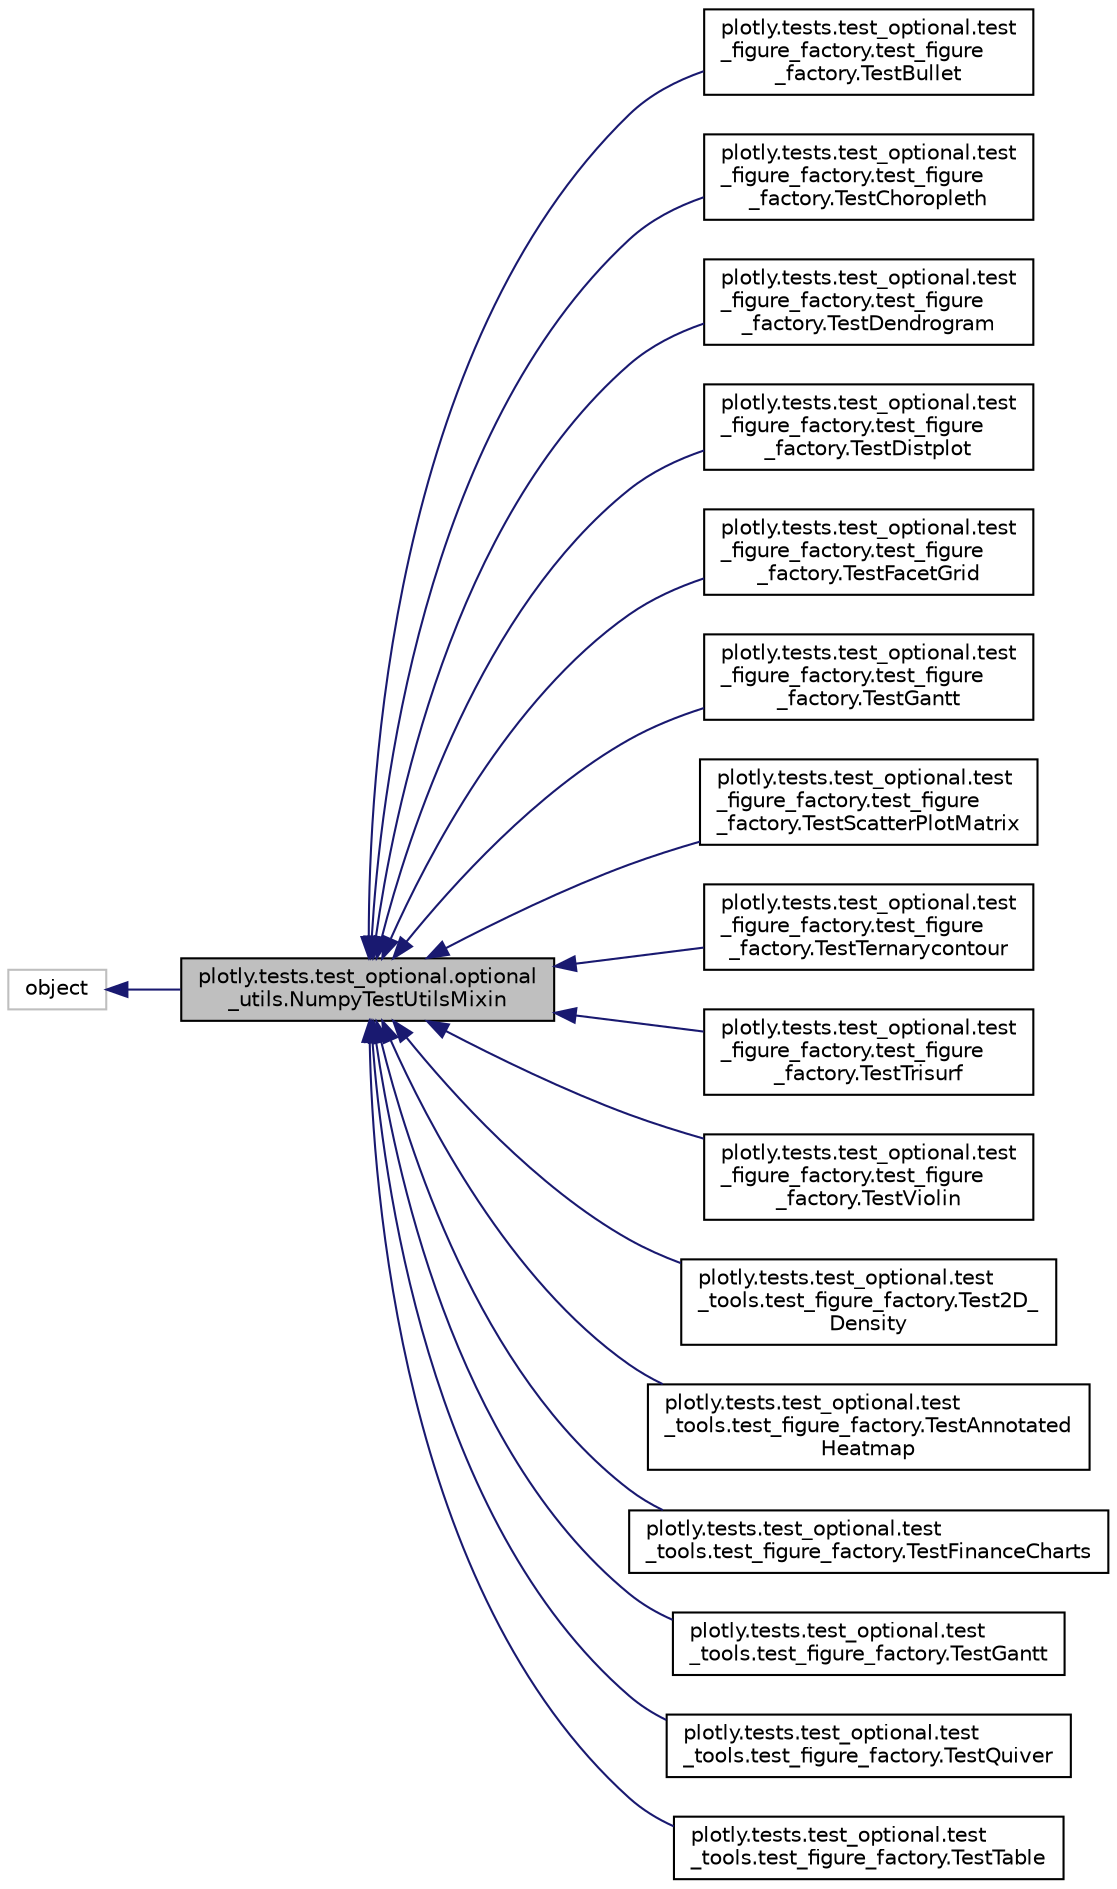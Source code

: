 digraph "plotly.tests.test_optional.optional_utils.NumpyTestUtilsMixin"
{
 // LATEX_PDF_SIZE
  edge [fontname="Helvetica",fontsize="10",labelfontname="Helvetica",labelfontsize="10"];
  node [fontname="Helvetica",fontsize="10",shape=record];
  rankdir="LR";
  Node1 [label="plotly.tests.test_optional.optional\l_utils.NumpyTestUtilsMixin",height=0.2,width=0.4,color="black", fillcolor="grey75", style="filled", fontcolor="black",tooltip=" "];
  Node2 -> Node1 [dir="back",color="midnightblue",fontsize="10",style="solid",fontname="Helvetica"];
  Node2 [label="object",height=0.2,width=0.4,color="grey75", fillcolor="white", style="filled",tooltip=" "];
  Node1 -> Node3 [dir="back",color="midnightblue",fontsize="10",style="solid",fontname="Helvetica"];
  Node3 [label="plotly.tests.test_optional.test\l_figure_factory.test_figure\l_factory.TestBullet",height=0.2,width=0.4,color="black", fillcolor="white", style="filled",URL="$classplotly_1_1tests_1_1test__optional_1_1test__figure__factory_1_1test__figure__factory_1_1_test_bullet.html",tooltip=" "];
  Node1 -> Node4 [dir="back",color="midnightblue",fontsize="10",style="solid",fontname="Helvetica"];
  Node4 [label="plotly.tests.test_optional.test\l_figure_factory.test_figure\l_factory.TestChoropleth",height=0.2,width=0.4,color="black", fillcolor="white", style="filled",URL="$classplotly_1_1tests_1_1test__optional_1_1test__figure__factory_1_1test__figure__factory_1_1_test_choropleth.html",tooltip=" "];
  Node1 -> Node5 [dir="back",color="midnightblue",fontsize="10",style="solid",fontname="Helvetica"];
  Node5 [label="plotly.tests.test_optional.test\l_figure_factory.test_figure\l_factory.TestDendrogram",height=0.2,width=0.4,color="black", fillcolor="white", style="filled",URL="$classplotly_1_1tests_1_1test__optional_1_1test__figure__factory_1_1test__figure__factory_1_1_test_dendrogram.html",tooltip=" "];
  Node1 -> Node6 [dir="back",color="midnightblue",fontsize="10",style="solid",fontname="Helvetica"];
  Node6 [label="plotly.tests.test_optional.test\l_figure_factory.test_figure\l_factory.TestDistplot",height=0.2,width=0.4,color="black", fillcolor="white", style="filled",URL="$classplotly_1_1tests_1_1test__optional_1_1test__figure__factory_1_1test__figure__factory_1_1_test_distplot.html",tooltip=" "];
  Node1 -> Node7 [dir="back",color="midnightblue",fontsize="10",style="solid",fontname="Helvetica"];
  Node7 [label="plotly.tests.test_optional.test\l_figure_factory.test_figure\l_factory.TestFacetGrid",height=0.2,width=0.4,color="black", fillcolor="white", style="filled",URL="$classplotly_1_1tests_1_1test__optional_1_1test__figure__factory_1_1test__figure__factory_1_1_test_facet_grid.html",tooltip=" "];
  Node1 -> Node8 [dir="back",color="midnightblue",fontsize="10",style="solid",fontname="Helvetica"];
  Node8 [label="plotly.tests.test_optional.test\l_figure_factory.test_figure\l_factory.TestGantt",height=0.2,width=0.4,color="black", fillcolor="white", style="filled",URL="$classplotly_1_1tests_1_1test__optional_1_1test__figure__factory_1_1test__figure__factory_1_1_test_gantt.html",tooltip=" "];
  Node1 -> Node9 [dir="back",color="midnightblue",fontsize="10",style="solid",fontname="Helvetica"];
  Node9 [label="plotly.tests.test_optional.test\l_figure_factory.test_figure\l_factory.TestScatterPlotMatrix",height=0.2,width=0.4,color="black", fillcolor="white", style="filled",URL="$classplotly_1_1tests_1_1test__optional_1_1test__figure__factory_1_1test__figure__factory_1_1_test_scatter_plot_matrix.html",tooltip=" "];
  Node1 -> Node10 [dir="back",color="midnightblue",fontsize="10",style="solid",fontname="Helvetica"];
  Node10 [label="plotly.tests.test_optional.test\l_figure_factory.test_figure\l_factory.TestTernarycontour",height=0.2,width=0.4,color="black", fillcolor="white", style="filled",URL="$classplotly_1_1tests_1_1test__optional_1_1test__figure__factory_1_1test__figure__factory_1_1_test_ternarycontour.html",tooltip=" "];
  Node1 -> Node11 [dir="back",color="midnightblue",fontsize="10",style="solid",fontname="Helvetica"];
  Node11 [label="plotly.tests.test_optional.test\l_figure_factory.test_figure\l_factory.TestTrisurf",height=0.2,width=0.4,color="black", fillcolor="white", style="filled",URL="$classplotly_1_1tests_1_1test__optional_1_1test__figure__factory_1_1test__figure__factory_1_1_test_trisurf.html",tooltip=" "];
  Node1 -> Node12 [dir="back",color="midnightblue",fontsize="10",style="solid",fontname="Helvetica"];
  Node12 [label="plotly.tests.test_optional.test\l_figure_factory.test_figure\l_factory.TestViolin",height=0.2,width=0.4,color="black", fillcolor="white", style="filled",URL="$classplotly_1_1tests_1_1test__optional_1_1test__figure__factory_1_1test__figure__factory_1_1_test_violin.html",tooltip=" "];
  Node1 -> Node13 [dir="back",color="midnightblue",fontsize="10",style="solid",fontname="Helvetica"];
  Node13 [label="plotly.tests.test_optional.test\l_tools.test_figure_factory.Test2D_\lDensity",height=0.2,width=0.4,color="black", fillcolor="white", style="filled",URL="$classplotly_1_1tests_1_1test__optional_1_1test__tools_1_1test__figure__factory_1_1_test2_d___density.html",tooltip=" "];
  Node1 -> Node14 [dir="back",color="midnightblue",fontsize="10",style="solid",fontname="Helvetica"];
  Node14 [label="plotly.tests.test_optional.test\l_tools.test_figure_factory.TestAnnotated\lHeatmap",height=0.2,width=0.4,color="black", fillcolor="white", style="filled",URL="$classplotly_1_1tests_1_1test__optional_1_1test__tools_1_1test__figure__factory_1_1_test_annotated_heatmap.html",tooltip=" "];
  Node1 -> Node15 [dir="back",color="midnightblue",fontsize="10",style="solid",fontname="Helvetica"];
  Node15 [label="plotly.tests.test_optional.test\l_tools.test_figure_factory.TestFinanceCharts",height=0.2,width=0.4,color="black", fillcolor="white", style="filled",URL="$classplotly_1_1tests_1_1test__optional_1_1test__tools_1_1test__figure__factory_1_1_test_finance_charts.html",tooltip=" "];
  Node1 -> Node16 [dir="back",color="midnightblue",fontsize="10",style="solid",fontname="Helvetica"];
  Node16 [label="plotly.tests.test_optional.test\l_tools.test_figure_factory.TestGantt",height=0.2,width=0.4,color="black", fillcolor="white", style="filled",URL="$classplotly_1_1tests_1_1test__optional_1_1test__tools_1_1test__figure__factory_1_1_test_gantt.html",tooltip=" "];
  Node1 -> Node17 [dir="back",color="midnightblue",fontsize="10",style="solid",fontname="Helvetica"];
  Node17 [label="plotly.tests.test_optional.test\l_tools.test_figure_factory.TestQuiver",height=0.2,width=0.4,color="black", fillcolor="white", style="filled",URL="$classplotly_1_1tests_1_1test__optional_1_1test__tools_1_1test__figure__factory_1_1_test_quiver.html",tooltip=" "];
  Node1 -> Node18 [dir="back",color="midnightblue",fontsize="10",style="solid",fontname="Helvetica"];
  Node18 [label="plotly.tests.test_optional.test\l_tools.test_figure_factory.TestTable",height=0.2,width=0.4,color="black", fillcolor="white", style="filled",URL="$classplotly_1_1tests_1_1test__optional_1_1test__tools_1_1test__figure__factory_1_1_test_table.html",tooltip=" "];
}

